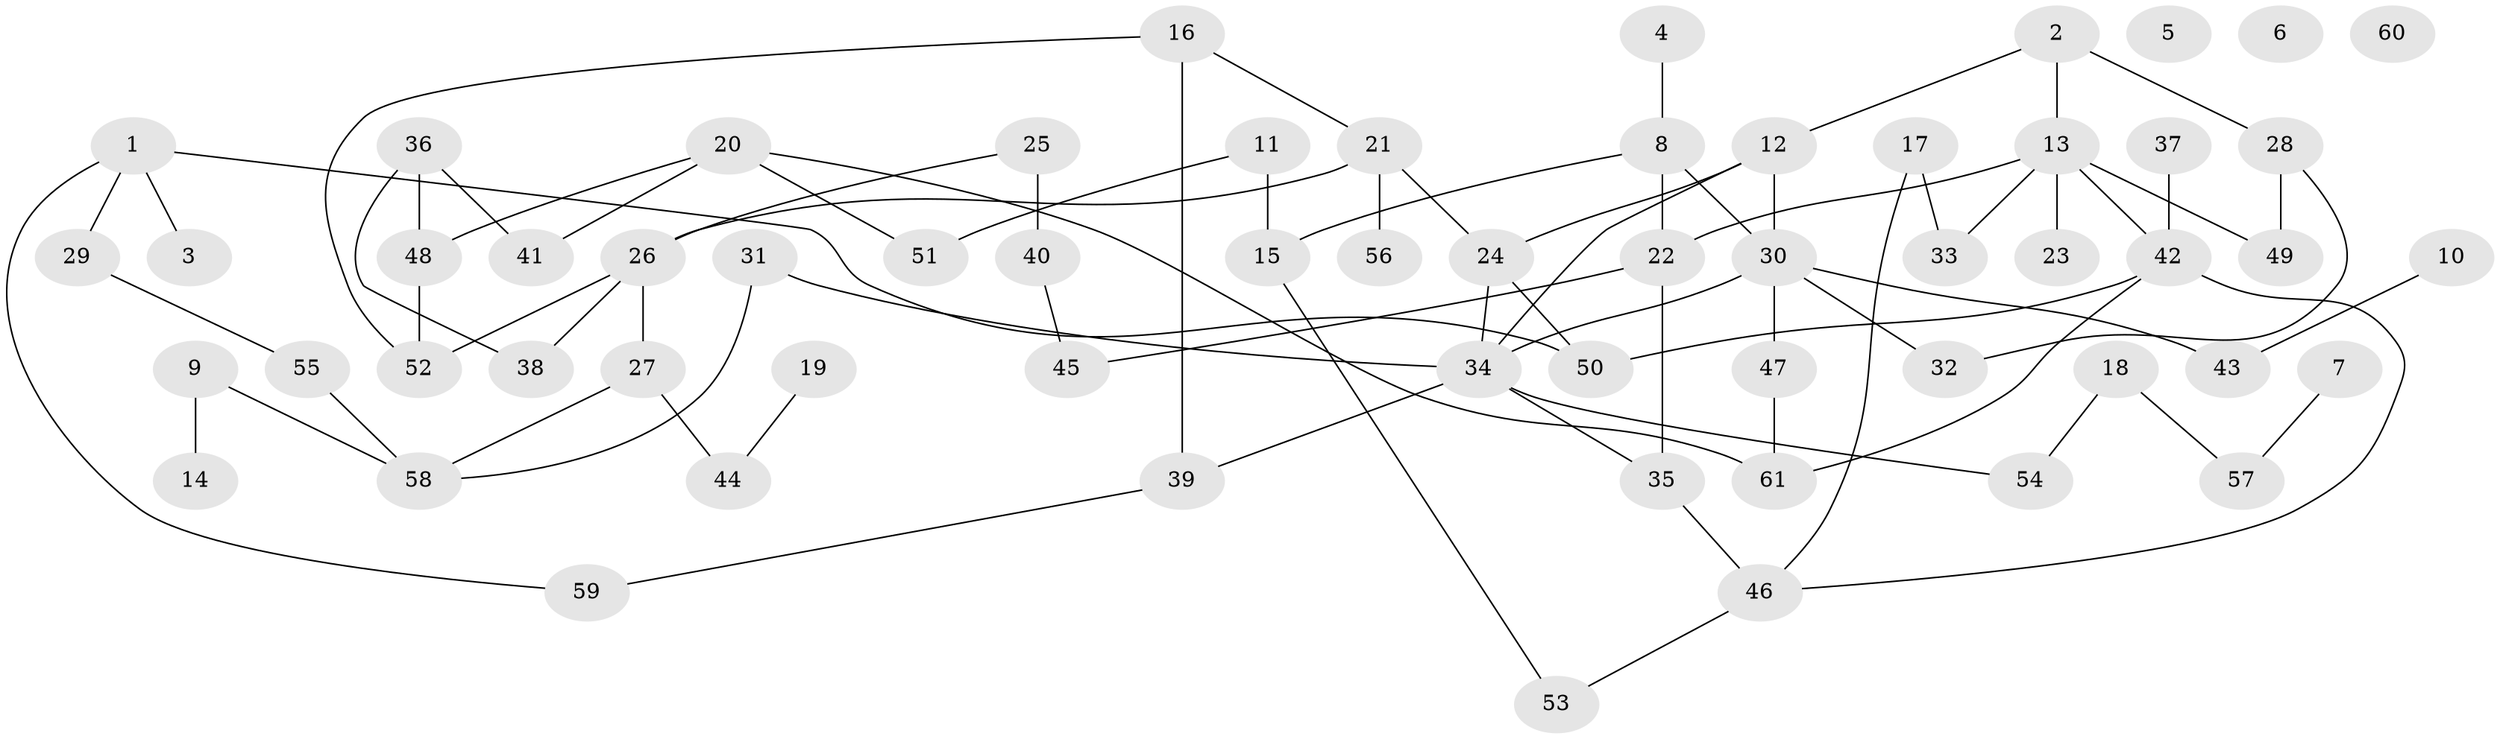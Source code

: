 // coarse degree distribution, {4: 0.1388888888888889, 1: 0.19444444444444445, 3: 0.1388888888888889, 0: 0.08333333333333333, 2: 0.25, 6: 0.08333333333333333, 7: 0.027777777777777776, 5: 0.05555555555555555, 9: 0.027777777777777776}
// Generated by graph-tools (version 1.1) at 2025/16/03/04/25 18:16:26]
// undirected, 61 vertices, 78 edges
graph export_dot {
graph [start="1"]
  node [color=gray90,style=filled];
  1;
  2;
  3;
  4;
  5;
  6;
  7;
  8;
  9;
  10;
  11;
  12;
  13;
  14;
  15;
  16;
  17;
  18;
  19;
  20;
  21;
  22;
  23;
  24;
  25;
  26;
  27;
  28;
  29;
  30;
  31;
  32;
  33;
  34;
  35;
  36;
  37;
  38;
  39;
  40;
  41;
  42;
  43;
  44;
  45;
  46;
  47;
  48;
  49;
  50;
  51;
  52;
  53;
  54;
  55;
  56;
  57;
  58;
  59;
  60;
  61;
  1 -- 3;
  1 -- 29;
  1 -- 50;
  1 -- 59;
  2 -- 12;
  2 -- 13;
  2 -- 28;
  4 -- 8;
  7 -- 57;
  8 -- 15;
  8 -- 22;
  8 -- 30;
  9 -- 14;
  9 -- 58;
  10 -- 43;
  11 -- 15;
  11 -- 51;
  12 -- 24;
  12 -- 30;
  12 -- 34;
  13 -- 22;
  13 -- 23;
  13 -- 33;
  13 -- 42;
  13 -- 49;
  15 -- 53;
  16 -- 21;
  16 -- 39;
  16 -- 52;
  17 -- 33;
  17 -- 46;
  18 -- 54;
  18 -- 57;
  19 -- 44;
  20 -- 41;
  20 -- 48;
  20 -- 51;
  20 -- 61;
  21 -- 24;
  21 -- 26;
  21 -- 56;
  22 -- 35;
  22 -- 45;
  24 -- 34;
  24 -- 50;
  25 -- 26;
  25 -- 40;
  26 -- 27;
  26 -- 38;
  26 -- 52;
  27 -- 44;
  27 -- 58;
  28 -- 32;
  28 -- 49;
  29 -- 55;
  30 -- 32;
  30 -- 34;
  30 -- 43;
  30 -- 47;
  31 -- 34;
  31 -- 58;
  34 -- 35;
  34 -- 39;
  34 -- 54;
  35 -- 46;
  36 -- 38;
  36 -- 41;
  36 -- 48;
  37 -- 42;
  39 -- 59;
  40 -- 45;
  42 -- 46;
  42 -- 50;
  42 -- 61;
  46 -- 53;
  47 -- 61;
  48 -- 52;
  55 -- 58;
}
